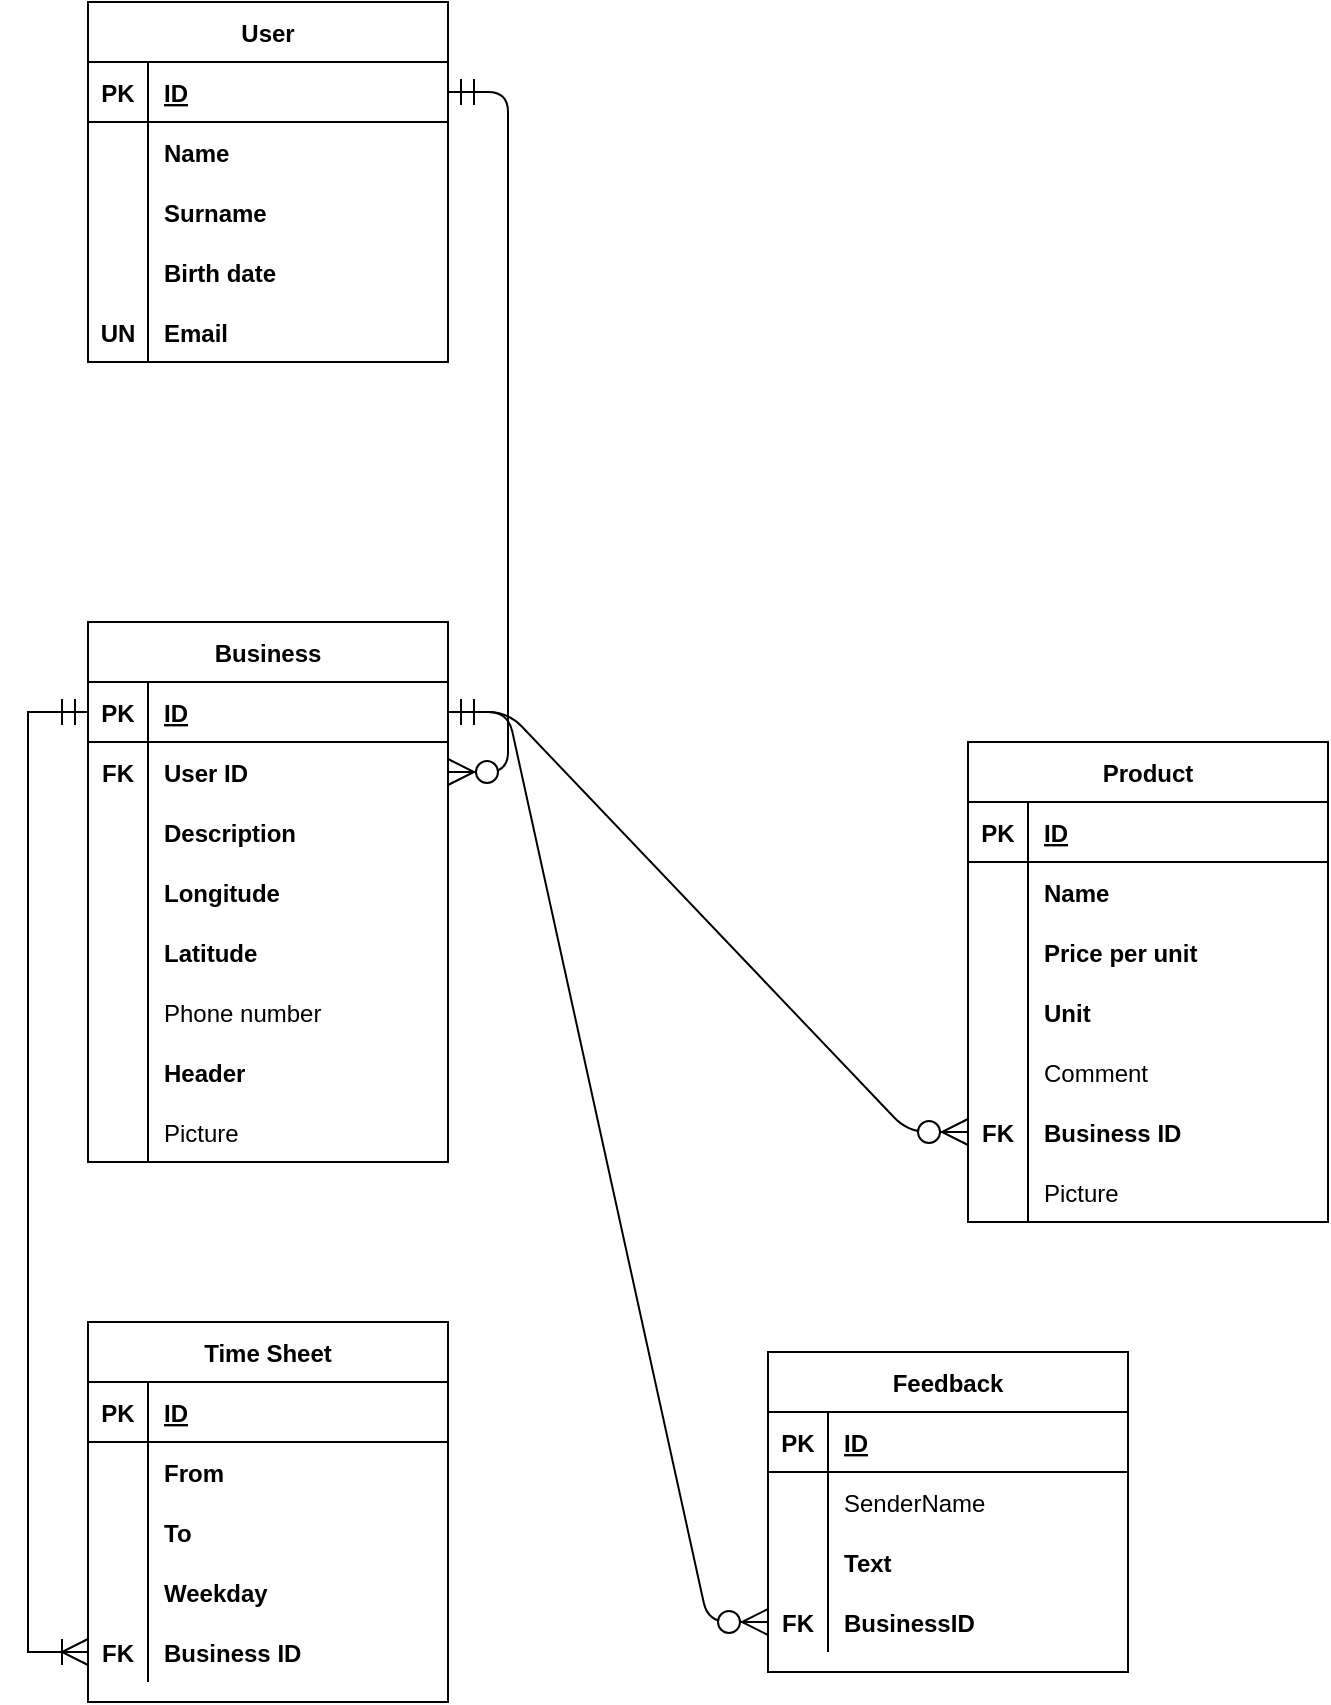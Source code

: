 <mxfile version="13.9.6" type="device"><diagram id="shgKjw0u9D0UjkqYugjo" name="Page-1"><mxGraphModel dx="1422" dy="791" grid="1" gridSize="10" guides="1" tooltips="1" connect="1" arrows="1" fold="1" page="1" pageScale="1" pageWidth="850" pageHeight="1100" math="0" shadow="0"><root><mxCell id="0"/><mxCell id="1" parent="0"/><mxCell id="6w3VTgs_oly9TElLUC-j-4" value="User" style="shape=table;startSize=30;container=1;collapsible=1;childLayout=tableLayout;fixedRows=1;rowLines=0;fontStyle=1;align=center;resizeLast=1;" parent="1" vertex="1"><mxGeometry x="130" y="40" width="180" height="180" as="geometry"/></mxCell><mxCell id="6w3VTgs_oly9TElLUC-j-5" value="" style="shape=partialRectangle;collapsible=0;dropTarget=0;pointerEvents=0;fillColor=none;top=0;left=0;bottom=1;right=0;points=[[0,0.5],[1,0.5]];portConstraint=eastwest;" parent="6w3VTgs_oly9TElLUC-j-4" vertex="1"><mxGeometry y="30" width="180" height="30" as="geometry"/></mxCell><mxCell id="6w3VTgs_oly9TElLUC-j-6" value="PK" style="shape=partialRectangle;connectable=0;fillColor=none;top=0;left=0;bottom=0;right=0;fontStyle=1;overflow=hidden;" parent="6w3VTgs_oly9TElLUC-j-5" vertex="1"><mxGeometry width="30" height="30" as="geometry"/></mxCell><mxCell id="6w3VTgs_oly9TElLUC-j-7" value="ID" style="shape=partialRectangle;connectable=0;fillColor=none;top=0;left=0;bottom=0;right=0;align=left;spacingLeft=6;fontStyle=5;overflow=hidden;" parent="6w3VTgs_oly9TElLUC-j-5" vertex="1"><mxGeometry x="30" width="150" height="30" as="geometry"/></mxCell><mxCell id="6w3VTgs_oly9TElLUC-j-8" value="" style="shape=partialRectangle;collapsible=0;dropTarget=0;pointerEvents=0;fillColor=none;top=0;left=0;bottom=0;right=0;points=[[0,0.5],[1,0.5]];portConstraint=eastwest;" parent="6w3VTgs_oly9TElLUC-j-4" vertex="1"><mxGeometry y="60" width="180" height="30" as="geometry"/></mxCell><mxCell id="6w3VTgs_oly9TElLUC-j-9" value="" style="shape=partialRectangle;connectable=0;fillColor=none;top=0;left=0;bottom=0;right=0;editable=1;overflow=hidden;" parent="6w3VTgs_oly9TElLUC-j-8" vertex="1"><mxGeometry width="30" height="30" as="geometry"/></mxCell><mxCell id="6w3VTgs_oly9TElLUC-j-10" value="Name" style="shape=partialRectangle;connectable=0;fillColor=none;top=0;left=0;bottom=0;right=0;align=left;spacingLeft=6;overflow=hidden;fontStyle=1" parent="6w3VTgs_oly9TElLUC-j-8" vertex="1"><mxGeometry x="30" width="150" height="30" as="geometry"/></mxCell><mxCell id="6w3VTgs_oly9TElLUC-j-11" value="" style="shape=partialRectangle;collapsible=0;dropTarget=0;pointerEvents=0;fillColor=none;top=0;left=0;bottom=0;right=0;points=[[0,0.5],[1,0.5]];portConstraint=eastwest;" parent="6w3VTgs_oly9TElLUC-j-4" vertex="1"><mxGeometry y="90" width="180" height="30" as="geometry"/></mxCell><mxCell id="6w3VTgs_oly9TElLUC-j-12" value="" style="shape=partialRectangle;connectable=0;fillColor=none;top=0;left=0;bottom=0;right=0;editable=1;overflow=hidden;" parent="6w3VTgs_oly9TElLUC-j-11" vertex="1"><mxGeometry width="30" height="30" as="geometry"/></mxCell><mxCell id="6w3VTgs_oly9TElLUC-j-13" value="Surname" style="shape=partialRectangle;connectable=0;fillColor=none;top=0;left=0;bottom=0;right=0;align=left;spacingLeft=6;overflow=hidden;fontStyle=1" parent="6w3VTgs_oly9TElLUC-j-11" vertex="1"><mxGeometry x="30" width="150" height="30" as="geometry"/></mxCell><mxCell id="6w3VTgs_oly9TElLUC-j-14" value="" style="shape=partialRectangle;collapsible=0;dropTarget=0;pointerEvents=0;fillColor=none;top=0;left=0;bottom=0;right=0;points=[[0,0.5],[1,0.5]];portConstraint=eastwest;" parent="6w3VTgs_oly9TElLUC-j-4" vertex="1"><mxGeometry y="120" width="180" height="30" as="geometry"/></mxCell><mxCell id="6w3VTgs_oly9TElLUC-j-15" value="" style="shape=partialRectangle;connectable=0;fillColor=none;top=0;left=0;bottom=0;right=0;editable=1;overflow=hidden;" parent="6w3VTgs_oly9TElLUC-j-14" vertex="1"><mxGeometry width="30" height="30" as="geometry"/></mxCell><mxCell id="6w3VTgs_oly9TElLUC-j-16" value="Birth date" style="shape=partialRectangle;connectable=0;fillColor=none;top=0;left=0;bottom=0;right=0;align=left;spacingLeft=6;overflow=hidden;fontStyle=1" parent="6w3VTgs_oly9TElLUC-j-14" vertex="1"><mxGeometry x="30" width="150" height="30" as="geometry"/></mxCell><mxCell id="6w3VTgs_oly9TElLUC-j-20" value="" style="shape=partialRectangle;collapsible=0;dropTarget=0;pointerEvents=0;fillColor=none;top=0;left=0;bottom=0;right=0;points=[[0,0.5],[1,0.5]];portConstraint=eastwest;" parent="6w3VTgs_oly9TElLUC-j-4" vertex="1"><mxGeometry y="150" width="180" height="30" as="geometry"/></mxCell><mxCell id="6w3VTgs_oly9TElLUC-j-21" value="UN" style="shape=partialRectangle;connectable=0;fillColor=none;top=0;left=0;bottom=0;right=0;editable=1;overflow=hidden;fontStyle=1" parent="6w3VTgs_oly9TElLUC-j-20" vertex="1"><mxGeometry width="30" height="30" as="geometry"/></mxCell><mxCell id="6w3VTgs_oly9TElLUC-j-22" value="Email" style="shape=partialRectangle;connectable=0;fillColor=none;top=0;left=0;bottom=0;right=0;align=left;spacingLeft=6;overflow=hidden;fontStyle=1" parent="6w3VTgs_oly9TElLUC-j-20" vertex="1"><mxGeometry x="30" width="150" height="30" as="geometry"/></mxCell><mxCell id="6w3VTgs_oly9TElLUC-j-49" value="Business" style="shape=table;startSize=30;container=1;collapsible=1;childLayout=tableLayout;fixedRows=1;rowLines=0;fontStyle=1;align=center;resizeLast=1;rounded=0;" parent="1" vertex="1"><mxGeometry x="130" y="350" width="180" height="270" as="geometry"/></mxCell><mxCell id="6w3VTgs_oly9TElLUC-j-50" value="" style="shape=partialRectangle;collapsible=0;dropTarget=0;pointerEvents=0;fillColor=none;top=0;left=0;bottom=1;right=0;points=[[0,0.5],[1,0.5]];portConstraint=eastwest;" parent="6w3VTgs_oly9TElLUC-j-49" vertex="1"><mxGeometry y="30" width="180" height="30" as="geometry"/></mxCell><mxCell id="6w3VTgs_oly9TElLUC-j-51" value="PK" style="shape=partialRectangle;connectable=0;fillColor=none;top=0;left=0;bottom=0;right=0;fontStyle=1;overflow=hidden;" parent="6w3VTgs_oly9TElLUC-j-50" vertex="1"><mxGeometry width="30" height="30" as="geometry"/></mxCell><mxCell id="6w3VTgs_oly9TElLUC-j-52" value="ID" style="shape=partialRectangle;connectable=0;fillColor=none;top=0;left=0;bottom=0;right=0;align=left;spacingLeft=6;fontStyle=5;overflow=hidden;" parent="6w3VTgs_oly9TElLUC-j-50" vertex="1"><mxGeometry x="30" width="150" height="30" as="geometry"/></mxCell><mxCell id="6w3VTgs_oly9TElLUC-j-53" value="" style="shape=partialRectangle;collapsible=0;dropTarget=0;pointerEvents=0;fillColor=none;top=0;left=0;bottom=0;right=0;points=[[0,0.5],[1,0.5]];portConstraint=eastwest;" parent="6w3VTgs_oly9TElLUC-j-49" vertex="1"><mxGeometry y="60" width="180" height="30" as="geometry"/></mxCell><mxCell id="6w3VTgs_oly9TElLUC-j-54" value="FK" style="shape=partialRectangle;connectable=0;fillColor=none;top=0;left=0;bottom=0;right=0;editable=1;overflow=hidden;fontStyle=1" parent="6w3VTgs_oly9TElLUC-j-53" vertex="1"><mxGeometry width="30" height="30" as="geometry"/></mxCell><mxCell id="6w3VTgs_oly9TElLUC-j-55" value="User ID" style="shape=partialRectangle;connectable=0;fillColor=none;top=0;left=0;bottom=0;right=0;align=left;spacingLeft=6;overflow=hidden;fontStyle=1" parent="6w3VTgs_oly9TElLUC-j-53" vertex="1"><mxGeometry x="30" width="150" height="30" as="geometry"/></mxCell><mxCell id="6w3VTgs_oly9TElLUC-j-59" value="" style="shape=partialRectangle;collapsible=0;dropTarget=0;pointerEvents=0;fillColor=none;top=0;left=0;bottom=0;right=0;points=[[0,0.5],[1,0.5]];portConstraint=eastwest;" parent="6w3VTgs_oly9TElLUC-j-49" vertex="1"><mxGeometry y="90" width="180" height="30" as="geometry"/></mxCell><mxCell id="6w3VTgs_oly9TElLUC-j-60" value="" style="shape=partialRectangle;connectable=0;fillColor=none;top=0;left=0;bottom=0;right=0;editable=1;overflow=hidden;" parent="6w3VTgs_oly9TElLUC-j-59" vertex="1"><mxGeometry width="30" height="30" as="geometry"/></mxCell><mxCell id="6w3VTgs_oly9TElLUC-j-61" value="Description" style="shape=partialRectangle;connectable=0;fillColor=none;top=0;left=0;bottom=0;right=0;align=left;spacingLeft=6;overflow=hidden;fontStyle=1" parent="6w3VTgs_oly9TElLUC-j-59" vertex="1"><mxGeometry x="30" width="150" height="30" as="geometry"/></mxCell><mxCell id="fw138gHeYArydB0MADY_-6" value="" style="shape=partialRectangle;collapsible=0;dropTarget=0;pointerEvents=0;fillColor=none;top=0;left=0;bottom=0;right=0;points=[[0,0.5],[1,0.5]];portConstraint=eastwest;" parent="6w3VTgs_oly9TElLUC-j-49" vertex="1"><mxGeometry y="120" width="180" height="30" as="geometry"/></mxCell><mxCell id="fw138gHeYArydB0MADY_-7" value="" style="shape=partialRectangle;connectable=0;fillColor=none;top=0;left=0;bottom=0;right=0;editable=1;overflow=hidden;" parent="fw138gHeYArydB0MADY_-6" vertex="1"><mxGeometry width="30" height="30" as="geometry"/></mxCell><mxCell id="fw138gHeYArydB0MADY_-8" value="Longitude" style="shape=partialRectangle;connectable=0;fillColor=none;top=0;left=0;bottom=0;right=0;align=left;spacingLeft=6;overflow=hidden;fontStyle=1" parent="fw138gHeYArydB0MADY_-6" vertex="1"><mxGeometry x="30" width="150" height="30" as="geometry"/></mxCell><mxCell id="i-o0inrRV2Okg-Oqxm-4-22" value="" style="shape=partialRectangle;collapsible=0;dropTarget=0;pointerEvents=0;fillColor=none;top=0;left=0;bottom=0;right=0;points=[[0,0.5],[1,0.5]];portConstraint=eastwest;" parent="6w3VTgs_oly9TElLUC-j-49" vertex="1"><mxGeometry y="150" width="180" height="30" as="geometry"/></mxCell><mxCell id="i-o0inrRV2Okg-Oqxm-4-23" value="" style="shape=partialRectangle;connectable=0;fillColor=none;top=0;left=0;bottom=0;right=0;editable=1;overflow=hidden;" parent="i-o0inrRV2Okg-Oqxm-4-22" vertex="1"><mxGeometry width="30" height="30" as="geometry"/></mxCell><mxCell id="i-o0inrRV2Okg-Oqxm-4-24" value="Latitude" style="shape=partialRectangle;connectable=0;fillColor=none;top=0;left=0;bottom=0;right=0;align=left;spacingLeft=6;overflow=hidden;fontStyle=1" parent="i-o0inrRV2Okg-Oqxm-4-22" vertex="1"><mxGeometry x="30" width="150" height="30" as="geometry"/></mxCell><mxCell id="i-o0inrRV2Okg-Oqxm-4-28" value="" style="shape=partialRectangle;collapsible=0;dropTarget=0;pointerEvents=0;fillColor=none;top=0;left=0;bottom=0;right=0;points=[[0,0.5],[1,0.5]];portConstraint=eastwest;fontStyle=1" parent="6w3VTgs_oly9TElLUC-j-49" vertex="1"><mxGeometry y="180" width="180" height="30" as="geometry"/></mxCell><mxCell id="i-o0inrRV2Okg-Oqxm-4-29" value="" style="shape=partialRectangle;connectable=0;fillColor=none;top=0;left=0;bottom=0;right=0;editable=1;overflow=hidden;" parent="i-o0inrRV2Okg-Oqxm-4-28" vertex="1"><mxGeometry width="30" height="30" as="geometry"/></mxCell><mxCell id="i-o0inrRV2Okg-Oqxm-4-30" value="Phone number" style="shape=partialRectangle;connectable=0;fillColor=none;top=0;left=0;bottom=0;right=0;align=left;spacingLeft=6;overflow=hidden;fontStyle=0" parent="i-o0inrRV2Okg-Oqxm-4-28" vertex="1"><mxGeometry x="30" width="150" height="30" as="geometry"/></mxCell><mxCell id="IB7bXKHKnEXsTOdFZfgF-1" value="" style="shape=partialRectangle;collapsible=0;dropTarget=0;pointerEvents=0;fillColor=none;top=0;left=0;bottom=0;right=0;points=[[0,0.5],[1,0.5]];portConstraint=eastwest;" parent="6w3VTgs_oly9TElLUC-j-49" vertex="1"><mxGeometry y="210" width="180" height="30" as="geometry"/></mxCell><mxCell id="IB7bXKHKnEXsTOdFZfgF-2" value="" style="shape=partialRectangle;connectable=0;fillColor=none;top=0;left=0;bottom=0;right=0;editable=1;overflow=hidden;" parent="IB7bXKHKnEXsTOdFZfgF-1" vertex="1"><mxGeometry width="30" height="30" as="geometry"/></mxCell><mxCell id="IB7bXKHKnEXsTOdFZfgF-3" value="Header" style="shape=partialRectangle;connectable=0;fillColor=none;top=0;left=0;bottom=0;right=0;align=left;spacingLeft=6;overflow=hidden;fontStyle=1" parent="IB7bXKHKnEXsTOdFZfgF-1" vertex="1"><mxGeometry x="30" width="150" height="30" as="geometry"/></mxCell><mxCell id="YOKD9YUG4cRH9xRKD5Os-1" value="" style="shape=partialRectangle;collapsible=0;dropTarget=0;pointerEvents=0;fillColor=none;top=0;left=0;bottom=0;right=0;points=[[0,0.5],[1,0.5]];portConstraint=eastwest;" parent="6w3VTgs_oly9TElLUC-j-49" vertex="1"><mxGeometry y="240" width="180" height="30" as="geometry"/></mxCell><mxCell id="YOKD9YUG4cRH9xRKD5Os-2" value="" style="shape=partialRectangle;connectable=0;fillColor=none;top=0;left=0;bottom=0;right=0;editable=1;overflow=hidden;" parent="YOKD9YUG4cRH9xRKD5Os-1" vertex="1"><mxGeometry width="30" height="30" as="geometry"/></mxCell><mxCell id="YOKD9YUG4cRH9xRKD5Os-3" value="Picture" style="shape=partialRectangle;connectable=0;fillColor=none;top=0;left=0;bottom=0;right=0;align=left;spacingLeft=6;overflow=hidden;fontStyle=0" parent="YOKD9YUG4cRH9xRKD5Os-1" vertex="1"><mxGeometry x="30" width="150" height="30" as="geometry"/></mxCell><mxCell id="6w3VTgs_oly9TElLUC-j-68" value="" style="edgeStyle=entityRelationEdgeStyle;fontSize=12;html=1;endArrow=ERzeroToMany;endFill=1;startArrow=ERmandOne;exitX=1;exitY=0.5;exitDx=0;exitDy=0;startFill=0;strokeWidth=1;endSize=11;startSize=11;" parent="1" source="6w3VTgs_oly9TElLUC-j-5" target="6w3VTgs_oly9TElLUC-j-53" edge="1"><mxGeometry width="100" height="100" relative="1" as="geometry"><mxPoint x="320" y="95" as="sourcePoint"/><mxPoint x="570" y="105" as="targetPoint"/></mxGeometry></mxCell><mxCell id="i-o0inrRV2Okg-Oqxm-4-20" style="edgeStyle=orthogonalEdgeStyle;rounded=0;orthogonalLoop=1;jettySize=auto;html=1;exitX=0;exitY=0.5;exitDx=0;exitDy=0;entryX=0;entryY=0.5;entryDx=0;entryDy=0;endArrow=ERmandOne;endFill=0;endSize=11;startSize=11;startArrow=ERoneToMany;startFill=0;" parent="1" source="i-o0inrRV2Okg-Oqxm-4-15" target="6w3VTgs_oly9TElLUC-j-50" edge="1"><mxGeometry relative="1" as="geometry"/></mxCell><mxCell id="i-o0inrRV2Okg-Oqxm-4-1" value="Time Sheet" style="shape=table;startSize=30;container=1;collapsible=1;childLayout=tableLayout;fixedRows=1;rowLines=0;fontStyle=1;align=center;resizeLast=1;" parent="1" vertex="1"><mxGeometry x="130" y="700" width="180" height="190" as="geometry"/></mxCell><mxCell id="i-o0inrRV2Okg-Oqxm-4-2" value="" style="shape=partialRectangle;collapsible=0;dropTarget=0;pointerEvents=0;fillColor=none;top=0;left=0;bottom=1;right=0;points=[[0,0.5],[1,0.5]];portConstraint=eastwest;" parent="i-o0inrRV2Okg-Oqxm-4-1" vertex="1"><mxGeometry y="30" width="180" height="30" as="geometry"/></mxCell><mxCell id="i-o0inrRV2Okg-Oqxm-4-3" value="PK" style="shape=partialRectangle;connectable=0;fillColor=none;top=0;left=0;bottom=0;right=0;fontStyle=1;overflow=hidden;" parent="i-o0inrRV2Okg-Oqxm-4-2" vertex="1"><mxGeometry width="30" height="30" as="geometry"/></mxCell><mxCell id="i-o0inrRV2Okg-Oqxm-4-4" value="ID" style="shape=partialRectangle;connectable=0;fillColor=none;top=0;left=0;bottom=0;right=0;align=left;spacingLeft=6;fontStyle=5;overflow=hidden;" parent="i-o0inrRV2Okg-Oqxm-4-2" vertex="1"><mxGeometry x="30" width="150" height="30" as="geometry"/></mxCell><mxCell id="i-o0inrRV2Okg-Oqxm-4-5" value="" style="shape=partialRectangle;collapsible=0;dropTarget=0;pointerEvents=0;fillColor=none;top=0;left=0;bottom=0;right=0;points=[[0,0.5],[1,0.5]];portConstraint=eastwest;" parent="i-o0inrRV2Okg-Oqxm-4-1" vertex="1"><mxGeometry y="60" width="180" height="30" as="geometry"/></mxCell><mxCell id="i-o0inrRV2Okg-Oqxm-4-6" value="" style="shape=partialRectangle;connectable=0;fillColor=none;top=0;left=0;bottom=0;right=0;editable=1;overflow=hidden;" parent="i-o0inrRV2Okg-Oqxm-4-5" vertex="1"><mxGeometry width="30" height="30" as="geometry"/></mxCell><mxCell id="i-o0inrRV2Okg-Oqxm-4-7" value="From" style="shape=partialRectangle;connectable=0;fillColor=none;top=0;left=0;bottom=0;right=0;align=left;spacingLeft=6;overflow=hidden;fontStyle=1" parent="i-o0inrRV2Okg-Oqxm-4-5" vertex="1"><mxGeometry x="30" width="150" height="30" as="geometry"/></mxCell><mxCell id="i-o0inrRV2Okg-Oqxm-4-8" value="" style="shape=partialRectangle;collapsible=0;dropTarget=0;pointerEvents=0;fillColor=none;top=0;left=0;bottom=0;right=0;points=[[0,0.5],[1,0.5]];portConstraint=eastwest;" parent="i-o0inrRV2Okg-Oqxm-4-1" vertex="1"><mxGeometry y="90" width="180" height="30" as="geometry"/></mxCell><mxCell id="i-o0inrRV2Okg-Oqxm-4-9" value="" style="shape=partialRectangle;connectable=0;fillColor=none;top=0;left=0;bottom=0;right=0;editable=1;overflow=hidden;" parent="i-o0inrRV2Okg-Oqxm-4-8" vertex="1"><mxGeometry width="30" height="30" as="geometry"/></mxCell><mxCell id="i-o0inrRV2Okg-Oqxm-4-10" value="To" style="shape=partialRectangle;connectable=0;fillColor=none;top=0;left=0;bottom=0;right=0;align=left;spacingLeft=6;overflow=hidden;fontStyle=1" parent="i-o0inrRV2Okg-Oqxm-4-8" vertex="1"><mxGeometry x="30" width="150" height="30" as="geometry"/></mxCell><mxCell id="i-o0inrRV2Okg-Oqxm-4-11" value="" style="shape=partialRectangle;collapsible=0;dropTarget=0;pointerEvents=0;fillColor=none;top=0;left=0;bottom=0;right=0;points=[[0,0.5],[1,0.5]];portConstraint=eastwest;" parent="i-o0inrRV2Okg-Oqxm-4-1" vertex="1"><mxGeometry y="120" width="180" height="30" as="geometry"/></mxCell><mxCell id="i-o0inrRV2Okg-Oqxm-4-12" value="" style="shape=partialRectangle;connectable=0;fillColor=none;top=0;left=0;bottom=0;right=0;editable=1;overflow=hidden;" parent="i-o0inrRV2Okg-Oqxm-4-11" vertex="1"><mxGeometry width="30" height="30" as="geometry"/></mxCell><mxCell id="i-o0inrRV2Okg-Oqxm-4-13" value="Weekday" style="shape=partialRectangle;connectable=0;fillColor=none;top=0;left=0;bottom=0;right=0;align=left;spacingLeft=6;overflow=hidden;fontStyle=1" parent="i-o0inrRV2Okg-Oqxm-4-11" vertex="1"><mxGeometry x="30" width="150" height="30" as="geometry"/></mxCell><mxCell id="i-o0inrRV2Okg-Oqxm-4-15" value="" style="shape=partialRectangle;collapsible=0;dropTarget=0;pointerEvents=0;fillColor=none;top=0;left=0;bottom=0;right=0;points=[[0,0.5],[1,0.5]];portConstraint=eastwest;" parent="i-o0inrRV2Okg-Oqxm-4-1" vertex="1"><mxGeometry y="150" width="180" height="30" as="geometry"/></mxCell><mxCell id="i-o0inrRV2Okg-Oqxm-4-16" value="FK" style="shape=partialRectangle;connectable=0;fillColor=none;top=0;left=0;bottom=0;right=0;editable=1;overflow=hidden;fontStyle=1" parent="i-o0inrRV2Okg-Oqxm-4-15" vertex="1"><mxGeometry width="30" height="30" as="geometry"/></mxCell><mxCell id="i-o0inrRV2Okg-Oqxm-4-17" value="Business ID" style="shape=partialRectangle;connectable=0;fillColor=none;top=0;left=0;bottom=0;right=0;align=left;spacingLeft=6;overflow=hidden;fontStyle=1" parent="i-o0inrRV2Okg-Oqxm-4-15" vertex="1"><mxGeometry x="30" width="150" height="30" as="geometry"/></mxCell><mxCell id="brp9e4h5KpywF1N4WKgr-4" value="Product" style="shape=table;startSize=30;container=1;collapsible=1;childLayout=tableLayout;fixedRows=1;rowLines=0;fontStyle=1;align=center;resizeLast=1;" parent="1" vertex="1"><mxGeometry x="570" y="410" width="180" height="240" as="geometry"/></mxCell><mxCell id="brp9e4h5KpywF1N4WKgr-5" value="" style="shape=partialRectangle;collapsible=0;dropTarget=0;pointerEvents=0;fillColor=none;top=0;left=0;bottom=1;right=0;points=[[0,0.5],[1,0.5]];portConstraint=eastwest;" parent="brp9e4h5KpywF1N4WKgr-4" vertex="1"><mxGeometry y="30" width="180" height="30" as="geometry"/></mxCell><mxCell id="brp9e4h5KpywF1N4WKgr-6" value="PK" style="shape=partialRectangle;connectable=0;fillColor=none;top=0;left=0;bottom=0;right=0;fontStyle=1;overflow=hidden;" parent="brp9e4h5KpywF1N4WKgr-5" vertex="1"><mxGeometry width="30" height="30" as="geometry"/></mxCell><mxCell id="brp9e4h5KpywF1N4WKgr-7" value="ID" style="shape=partialRectangle;connectable=0;fillColor=none;top=0;left=0;bottom=0;right=0;align=left;spacingLeft=6;fontStyle=5;overflow=hidden;" parent="brp9e4h5KpywF1N4WKgr-5" vertex="1"><mxGeometry x="30" width="150" height="30" as="geometry"/></mxCell><mxCell id="brp9e4h5KpywF1N4WKgr-8" value="" style="shape=partialRectangle;collapsible=0;dropTarget=0;pointerEvents=0;fillColor=none;top=0;left=0;bottom=0;right=0;points=[[0,0.5],[1,0.5]];portConstraint=eastwest;" parent="brp9e4h5KpywF1N4WKgr-4" vertex="1"><mxGeometry y="60" width="180" height="30" as="geometry"/></mxCell><mxCell id="brp9e4h5KpywF1N4WKgr-9" value="" style="shape=partialRectangle;connectable=0;fillColor=none;top=0;left=0;bottom=0;right=0;editable=1;overflow=hidden;" parent="brp9e4h5KpywF1N4WKgr-8" vertex="1"><mxGeometry width="30" height="30" as="geometry"/></mxCell><mxCell id="brp9e4h5KpywF1N4WKgr-10" value="Name" style="shape=partialRectangle;connectable=0;fillColor=none;top=0;left=0;bottom=0;right=0;align=left;spacingLeft=6;overflow=hidden;fontStyle=1" parent="brp9e4h5KpywF1N4WKgr-8" vertex="1"><mxGeometry x="30" width="150" height="30" as="geometry"/></mxCell><mxCell id="brp9e4h5KpywF1N4WKgr-11" value="" style="shape=partialRectangle;collapsible=0;dropTarget=0;pointerEvents=0;fillColor=none;top=0;left=0;bottom=0;right=0;points=[[0,0.5],[1,0.5]];portConstraint=eastwest;" parent="brp9e4h5KpywF1N4WKgr-4" vertex="1"><mxGeometry y="90" width="180" height="30" as="geometry"/></mxCell><mxCell id="brp9e4h5KpywF1N4WKgr-12" value="" style="shape=partialRectangle;connectable=0;fillColor=none;top=0;left=0;bottom=0;right=0;editable=1;overflow=hidden;" parent="brp9e4h5KpywF1N4WKgr-11" vertex="1"><mxGeometry width="30" height="30" as="geometry"/></mxCell><mxCell id="brp9e4h5KpywF1N4WKgr-13" value="Price per unit" style="shape=partialRectangle;connectable=0;fillColor=none;top=0;left=0;bottom=0;right=0;align=left;spacingLeft=6;overflow=hidden;fontStyle=1" parent="brp9e4h5KpywF1N4WKgr-11" vertex="1"><mxGeometry x="30" width="150" height="30" as="geometry"/></mxCell><mxCell id="brp9e4h5KpywF1N4WKgr-14" value="" style="shape=partialRectangle;collapsible=0;dropTarget=0;pointerEvents=0;fillColor=none;top=0;left=0;bottom=0;right=0;points=[[0,0.5],[1,0.5]];portConstraint=eastwest;" parent="brp9e4h5KpywF1N4WKgr-4" vertex="1"><mxGeometry y="120" width="180" height="30" as="geometry"/></mxCell><mxCell id="brp9e4h5KpywF1N4WKgr-15" value="" style="shape=partialRectangle;connectable=0;fillColor=none;top=0;left=0;bottom=0;right=0;editable=1;overflow=hidden;" parent="brp9e4h5KpywF1N4WKgr-14" vertex="1"><mxGeometry width="30" height="30" as="geometry"/></mxCell><mxCell id="brp9e4h5KpywF1N4WKgr-16" value="Unit" style="shape=partialRectangle;connectable=0;fillColor=none;top=0;left=0;bottom=0;right=0;align=left;spacingLeft=6;overflow=hidden;fontStyle=1" parent="brp9e4h5KpywF1N4WKgr-14" vertex="1"><mxGeometry x="30" width="150" height="30" as="geometry"/></mxCell><mxCell id="brp9e4h5KpywF1N4WKgr-17" value="" style="shape=partialRectangle;collapsible=0;dropTarget=0;pointerEvents=0;fillColor=none;top=0;left=0;bottom=0;right=0;points=[[0,0.5],[1,0.5]];portConstraint=eastwest;" parent="brp9e4h5KpywF1N4WKgr-4" vertex="1"><mxGeometry y="150" width="180" height="30" as="geometry"/></mxCell><mxCell id="brp9e4h5KpywF1N4WKgr-18" value="" style="shape=partialRectangle;connectable=0;fillColor=none;top=0;left=0;bottom=0;right=0;editable=1;overflow=hidden;fontStyle=1" parent="brp9e4h5KpywF1N4WKgr-17" vertex="1"><mxGeometry width="30" height="30" as="geometry"/></mxCell><mxCell id="brp9e4h5KpywF1N4WKgr-19" value="Comment" style="shape=partialRectangle;connectable=0;fillColor=none;top=0;left=0;bottom=0;right=0;align=left;spacingLeft=6;overflow=hidden;fontStyle=0" parent="brp9e4h5KpywF1N4WKgr-17" vertex="1"><mxGeometry x="30" width="150" height="30" as="geometry"/></mxCell><mxCell id="brp9e4h5KpywF1N4WKgr-27" value="" style="shape=partialRectangle;collapsible=0;dropTarget=0;pointerEvents=0;fillColor=none;top=0;left=0;bottom=0;right=0;points=[[0,0.5],[1,0.5]];portConstraint=eastwest;" parent="brp9e4h5KpywF1N4WKgr-4" vertex="1"><mxGeometry y="180" width="180" height="30" as="geometry"/></mxCell><mxCell id="brp9e4h5KpywF1N4WKgr-28" value="FK" style="shape=partialRectangle;connectable=0;fillColor=none;top=0;left=0;bottom=0;right=0;editable=1;overflow=hidden;fontStyle=1" parent="brp9e4h5KpywF1N4WKgr-27" vertex="1"><mxGeometry width="30" height="30" as="geometry"/></mxCell><mxCell id="brp9e4h5KpywF1N4WKgr-29" value="Business ID" style="shape=partialRectangle;connectable=0;fillColor=none;top=0;left=0;bottom=0;right=0;align=left;spacingLeft=6;overflow=hidden;fontStyle=1" parent="brp9e4h5KpywF1N4WKgr-27" vertex="1"><mxGeometry x="30" width="150" height="30" as="geometry"/></mxCell><mxCell id="YOKD9YUG4cRH9xRKD5Os-9" value="" style="shape=partialRectangle;collapsible=0;dropTarget=0;pointerEvents=0;fillColor=none;top=0;left=0;bottom=0;right=0;points=[[0,0.5],[1,0.5]];portConstraint=eastwest;" parent="brp9e4h5KpywF1N4WKgr-4" vertex="1"><mxGeometry y="210" width="180" height="30" as="geometry"/></mxCell><mxCell id="YOKD9YUG4cRH9xRKD5Os-10" value="" style="shape=partialRectangle;connectable=0;fillColor=none;top=0;left=0;bottom=0;right=0;editable=1;overflow=hidden;fontStyle=1" parent="YOKD9YUG4cRH9xRKD5Os-9" vertex="1"><mxGeometry width="30" height="30" as="geometry"/></mxCell><mxCell id="YOKD9YUG4cRH9xRKD5Os-11" value="Picture" style="shape=partialRectangle;connectable=0;fillColor=none;top=0;left=0;bottom=0;right=0;align=left;spacingLeft=6;overflow=hidden;fontStyle=0" parent="YOKD9YUG4cRH9xRKD5Os-9" vertex="1"><mxGeometry x="30" width="150" height="30" as="geometry"/></mxCell><mxCell id="brp9e4h5KpywF1N4WKgr-21" value="" style="edgeStyle=entityRelationEdgeStyle;fontSize=12;html=1;endArrow=ERzeroToMany;startArrow=ERmandOne;exitX=1;exitY=0.5;exitDx=0;exitDy=0;entryX=0;entryY=0.5;entryDx=0;entryDy=0;endSize=11;startSize=11;rounded=1;" parent="1" source="6w3VTgs_oly9TElLUC-j-50" target="brp9e4h5KpywF1N4WKgr-27" edge="1"><mxGeometry width="100" height="100" relative="1" as="geometry"><mxPoint x="380" y="600" as="sourcePoint"/><mxPoint x="480" y="500" as="targetPoint"/></mxGeometry></mxCell><mxCell id="8VM0SHWUzLh9nCxu3HZs-1" value="Feedback" style="shape=table;startSize=30;container=1;collapsible=1;childLayout=tableLayout;fixedRows=1;rowLines=0;fontStyle=1;align=center;resizeLast=1;" vertex="1" parent="1"><mxGeometry x="470" y="715" width="180" height="160" as="geometry"/></mxCell><mxCell id="8VM0SHWUzLh9nCxu3HZs-2" value="" style="shape=partialRectangle;collapsible=0;dropTarget=0;pointerEvents=0;fillColor=none;top=0;left=0;bottom=1;right=0;points=[[0,0.5],[1,0.5]];portConstraint=eastwest;" vertex="1" parent="8VM0SHWUzLh9nCxu3HZs-1"><mxGeometry y="30" width="180" height="30" as="geometry"/></mxCell><mxCell id="8VM0SHWUzLh9nCxu3HZs-3" value="PK" style="shape=partialRectangle;connectable=0;fillColor=none;top=0;left=0;bottom=0;right=0;fontStyle=1;overflow=hidden;" vertex="1" parent="8VM0SHWUzLh9nCxu3HZs-2"><mxGeometry width="30" height="30" as="geometry"/></mxCell><mxCell id="8VM0SHWUzLh9nCxu3HZs-4" value="ID" style="shape=partialRectangle;connectable=0;fillColor=none;top=0;left=0;bottom=0;right=0;align=left;spacingLeft=6;fontStyle=5;overflow=hidden;" vertex="1" parent="8VM0SHWUzLh9nCxu3HZs-2"><mxGeometry x="30" width="150" height="30" as="geometry"/></mxCell><mxCell id="8VM0SHWUzLh9nCxu3HZs-5" value="" style="shape=partialRectangle;collapsible=0;dropTarget=0;pointerEvents=0;fillColor=none;top=0;left=0;bottom=0;right=0;points=[[0,0.5],[1,0.5]];portConstraint=eastwest;" vertex="1" parent="8VM0SHWUzLh9nCxu3HZs-1"><mxGeometry y="60" width="180" height="30" as="geometry"/></mxCell><mxCell id="8VM0SHWUzLh9nCxu3HZs-6" value="" style="shape=partialRectangle;connectable=0;fillColor=none;top=0;left=0;bottom=0;right=0;editable=1;overflow=hidden;" vertex="1" parent="8VM0SHWUzLh9nCxu3HZs-5"><mxGeometry width="30" height="30" as="geometry"/></mxCell><mxCell id="8VM0SHWUzLh9nCxu3HZs-7" value="SenderName" style="shape=partialRectangle;connectable=0;fillColor=none;top=0;left=0;bottom=0;right=0;align=left;spacingLeft=6;overflow=hidden;fontStyle=0" vertex="1" parent="8VM0SHWUzLh9nCxu3HZs-5"><mxGeometry x="30" width="150" height="30" as="geometry"/></mxCell><mxCell id="8VM0SHWUzLh9nCxu3HZs-8" value="" style="shape=partialRectangle;collapsible=0;dropTarget=0;pointerEvents=0;fillColor=none;top=0;left=0;bottom=0;right=0;points=[[0,0.5],[1,0.5]];portConstraint=eastwest;" vertex="1" parent="8VM0SHWUzLh9nCxu3HZs-1"><mxGeometry y="90" width="180" height="30" as="geometry"/></mxCell><mxCell id="8VM0SHWUzLh9nCxu3HZs-9" value="" style="shape=partialRectangle;connectable=0;fillColor=none;top=0;left=0;bottom=0;right=0;editable=1;overflow=hidden;" vertex="1" parent="8VM0SHWUzLh9nCxu3HZs-8"><mxGeometry width="30" height="30" as="geometry"/></mxCell><mxCell id="8VM0SHWUzLh9nCxu3HZs-10" value="Text" style="shape=partialRectangle;connectable=0;fillColor=none;top=0;left=0;bottom=0;right=0;align=left;spacingLeft=6;overflow=hidden;fontStyle=1" vertex="1" parent="8VM0SHWUzLh9nCxu3HZs-8"><mxGeometry x="30" width="150" height="30" as="geometry"/></mxCell><mxCell id="8VM0SHWUzLh9nCxu3HZs-11" value="" style="shape=partialRectangle;collapsible=0;dropTarget=0;pointerEvents=0;fillColor=none;top=0;left=0;bottom=0;right=0;points=[[0,0.5],[1,0.5]];portConstraint=eastwest;" vertex="1" parent="8VM0SHWUzLh9nCxu3HZs-1"><mxGeometry y="120" width="180" height="30" as="geometry"/></mxCell><mxCell id="8VM0SHWUzLh9nCxu3HZs-12" value="FK" style="shape=partialRectangle;connectable=0;fillColor=none;top=0;left=0;bottom=0;right=0;editable=1;overflow=hidden;fontStyle=1" vertex="1" parent="8VM0SHWUzLh9nCxu3HZs-11"><mxGeometry width="30" height="30" as="geometry"/></mxCell><mxCell id="8VM0SHWUzLh9nCxu3HZs-13" value="BusinessID" style="shape=partialRectangle;connectable=0;fillColor=none;top=0;left=0;bottom=0;right=0;align=left;spacingLeft=6;overflow=hidden;fontStyle=1" vertex="1" parent="8VM0SHWUzLh9nCxu3HZs-11"><mxGeometry x="30" width="150" height="30" as="geometry"/></mxCell><mxCell id="8VM0SHWUzLh9nCxu3HZs-14" value="" style="edgeStyle=entityRelationEdgeStyle;fontSize=12;html=1;endArrow=ERzeroToMany;startArrow=ERmandOne;exitX=1;exitY=0.5;exitDx=0;exitDy=0;entryX=0;entryY=0.5;entryDx=0;entryDy=0;endSize=11;startSize=11;" edge="1" parent="1" source="6w3VTgs_oly9TElLUC-j-50" target="8VM0SHWUzLh9nCxu3HZs-11"><mxGeometry width="100" height="100" relative="1" as="geometry"><mxPoint x="370" y="780" as="sourcePoint"/><mxPoint x="470" y="680" as="targetPoint"/></mxGeometry></mxCell></root></mxGraphModel></diagram></mxfile>